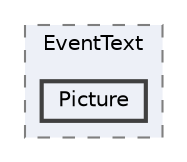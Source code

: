 digraph "C:/Users/むずでょ/Documents/Unity Projects/RMU-1-00-00-Research-Project/Assets/RPGMaker/Codebase/Editor/MapEditor/Component/EventText/Picture"
{
 // LATEX_PDF_SIZE
  bgcolor="transparent";
  edge [fontname=Helvetica,fontsize=10,labelfontname=Helvetica,labelfontsize=10];
  node [fontname=Helvetica,fontsize=10,shape=box,height=0.2,width=0.4];
  compound=true
  subgraph clusterdir_6e498feffd90f3e1ab26bc4a16307c37 {
    graph [ bgcolor="#edf0f7", pencolor="grey50", label="EventText", fontname=Helvetica,fontsize=10 style="filled,dashed", URL="dir_6e498feffd90f3e1ab26bc4a16307c37.html",tooltip=""]
  dir_8d81faf7ef2e0b2b8f3dc1924c6667fd [label="Picture", fillcolor="#edf0f7", color="grey25", style="filled,bold", URL="dir_8d81faf7ef2e0b2b8f3dc1924c6667fd.html",tooltip=""];
  }
}
